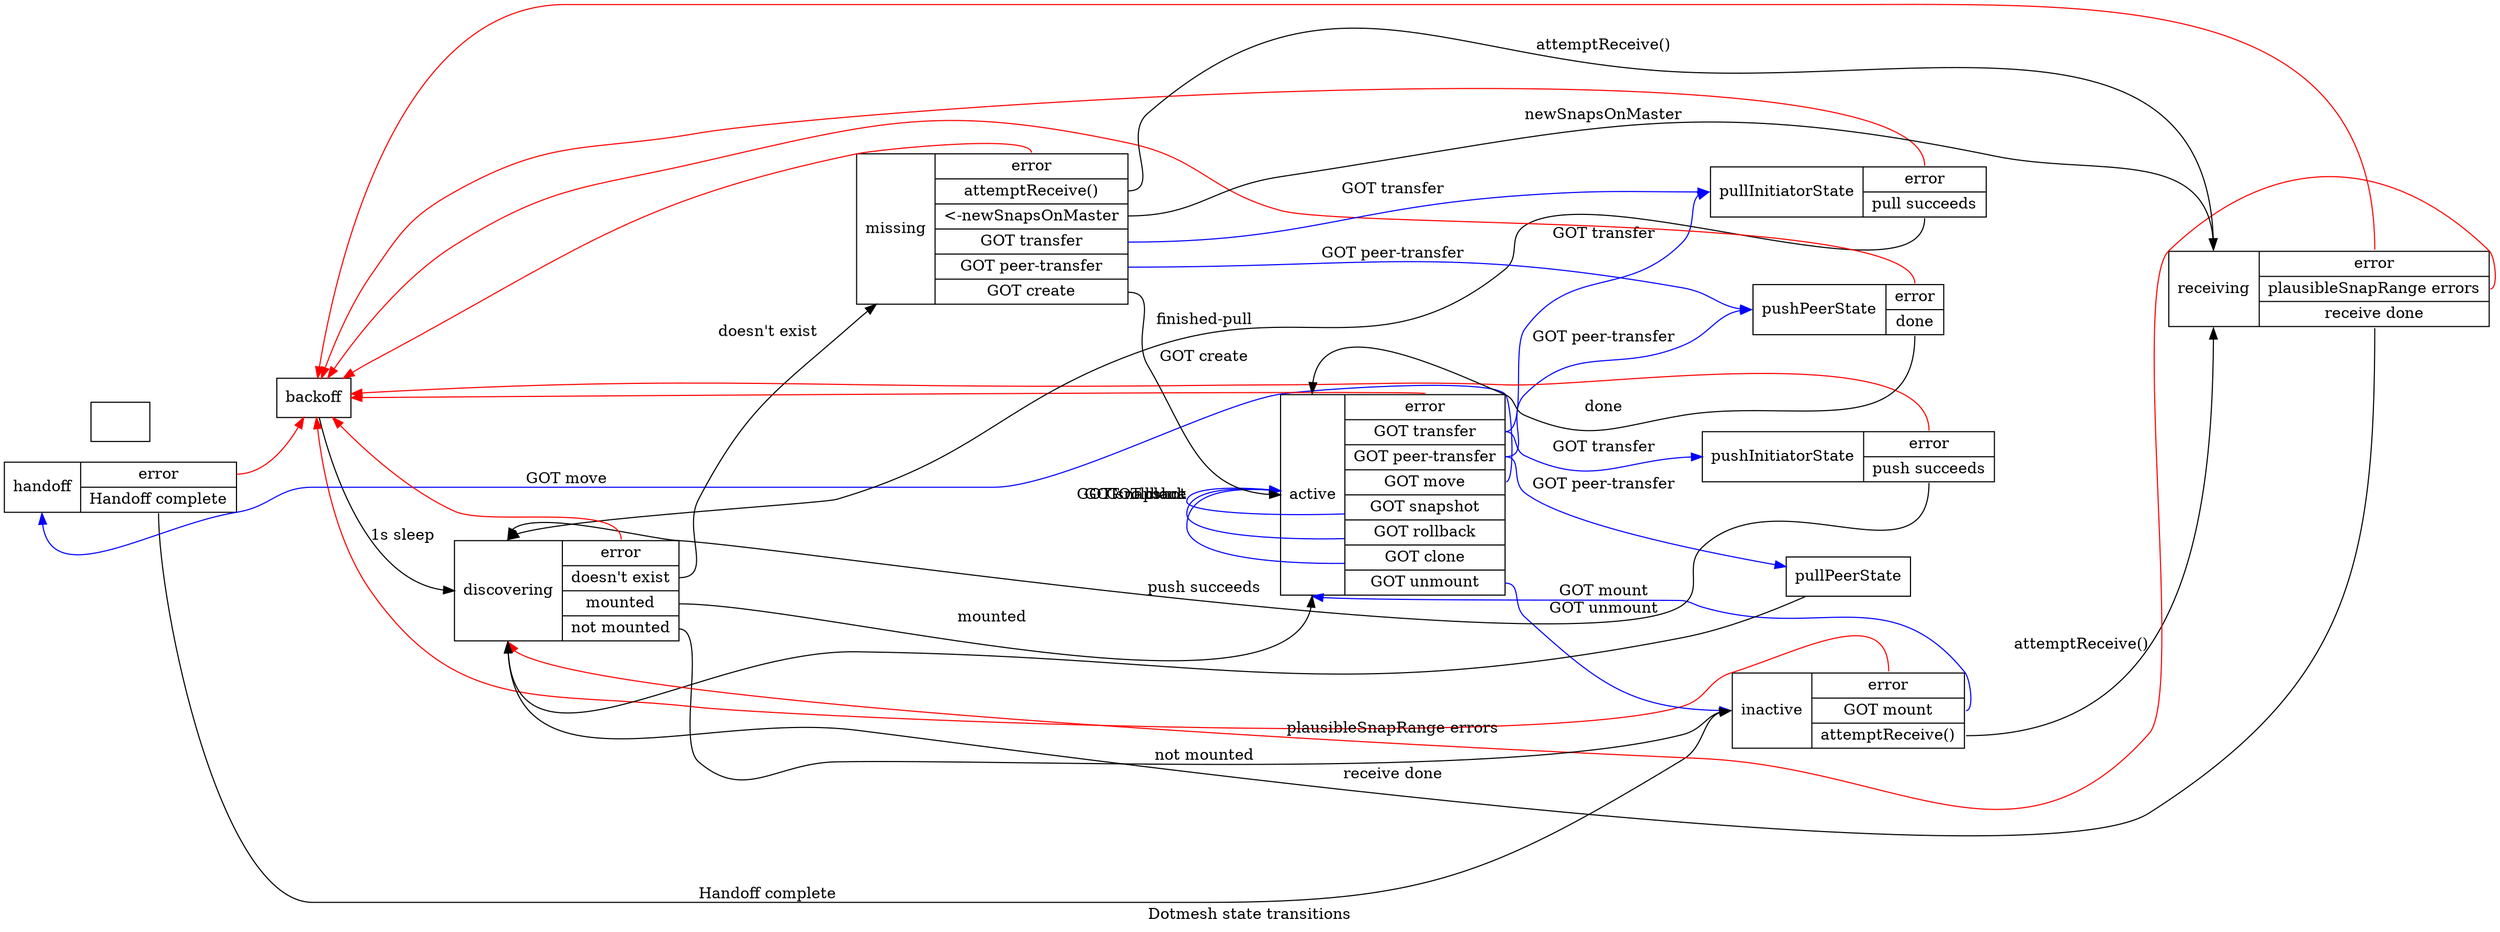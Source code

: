 digraph {
	 label="Dotmesh state transitions";
	 rankdir=LR;

	 node[shape=record;];
	 handoff[label="{<in>handoff|{<error>error|<hc>Handoff complete}}";];
	 handoff:error -> backoff[color=red;];
	 handoff:hc -> inactive:in[label="Handoff complete";];

	 active[label="{<in>active|{<error>error|<transfer>GOT transfer|<peertransfer>GOT peer-transfer|<move>GOT move|<snapshot>GOT snapshot|<rollback>GOT rollback|<clone>GOT clone|<unmount>GOT unmount}}";];
	 active:error -> backoff[color=red;];
	 active:transfer -> pushInitiatorState:in[label="GOT transfer";color=blue;];
	 active:transfer -> pullInitiatorState:in[label="GOT transfer";color=blue;];
	 active:peertransfer -> pullPeerState[label="GOT peer-transfer";color=blue;];
	 active:peertransfer -> pushPeerState:in[label="GOT peer-transfer";color=blue;];
	 active:move -> handoff:in[label="GOT move";color=blue;];
	 active:snapshot -> active:in[label="GOT snapshot";color=blue;]
	 active:rollback -> active:in[label="GOT rollback";color=blue;];
	 active:clone -> active:in[label="GOT clone";color=blue;];
	 active:unmount -> inactive:in[label="GOT unmount";color=blue;];

	 inactive[label="{<in>inactive|{<error>error|<mount>GOT mount|<ar>attemptReceive()}}";];
	 inactive:error -> backoff[color=red;];
	 inactive:mount -> active:in[label="GOT mount";color=blue;];
	 inactive:ar -> receiving:in[label="attemptReceive()";];

	 backoff -> discovering:in[label="1s sleep";];

	 discovering[label="{<in>discovering|{<error>error|<m>doesn't exist|<a>mounted|<i>not mounted}}";];
	 discovering:error -> backoff[color=red;];
	 discovering:m -> missing[label="doesn't exist";];
	 discovering:a -> active:in[label="mounted";];
	 discovering:i -> inactive:in[label="not mounted";];

	 receiving[label="{<in>receiving|{<error>error|<psre>plausibleSnapRange errors|<done>receive done}}";];
	 receiving:error -> backoff[color=red;];
	 receiving:psre -> discovering:in[color=red; label="plausibleSnapRange errors";];
	 receiving:done -> discovering:in[label="receive done";];

	 pushInitiatorState[label="{<in>pushInitiatorState|{<error>error|<ps>push succeeds}}";];
	 pushInitiatorState:error -> backoff[color=red;];
	 pushInitiatorState:ps -> discovering:in[label="push succeeds";];

#		  pull; is mentioned in transitionTo, but does not exist.

	 pushPeerState[label="{<in>pushPeerState|{<error>error|<done>done}}";];
	 pushPeerState:error -> backoff[color=red;];
	 pushPeerState:done -> active:in[label="done";];

	 pullInitiatorState[label="{<in>pullInitiatorState|{<error>error|<ps>pull succeeds}}";];
	 pullInitiatorState:error -> backoff[color=red;];
	 pullInitiatorState:ps -> discovering:in[label="finished-pull";];

	 pullPeerState -> discovering:in;

	 missing[label="{<in>missing|{<error>error|<ar>attemptReceive()|<nsom>&lt;-newSnapsOnMaster|<transfer>GOT transfer|<peertransfer>GOT peer-transfer|<create>GOT create}}";];
	 missing:error -> backoff[color=red;];
	 missing:ar -> receiving:in[label="attemptReceive()";];
	 missing:nsom -> receiving:in[label="newSnapsOnMaster";];
	 missing:transfer -> pullInitiatorState:in[label="GOT transfer";color=blue;];
	 missing:peertransfer -> pushPeerState:in[label="GOT peer-transfer";color=blue;];
	 missing:create -> active:in[label="GOT create"];

#	 { rank=same; active, inactive, missing, discovering }

#	 subgraph cluster_0 {
#		  label="Active";
#
#		  active;
#		  pullInitiatorState;
#		  pullPeerState;
#		  pushInitiatorState;
#		  pushPeerState;
#
#	 }
	 nil [shape=box; label=""; ];
}
